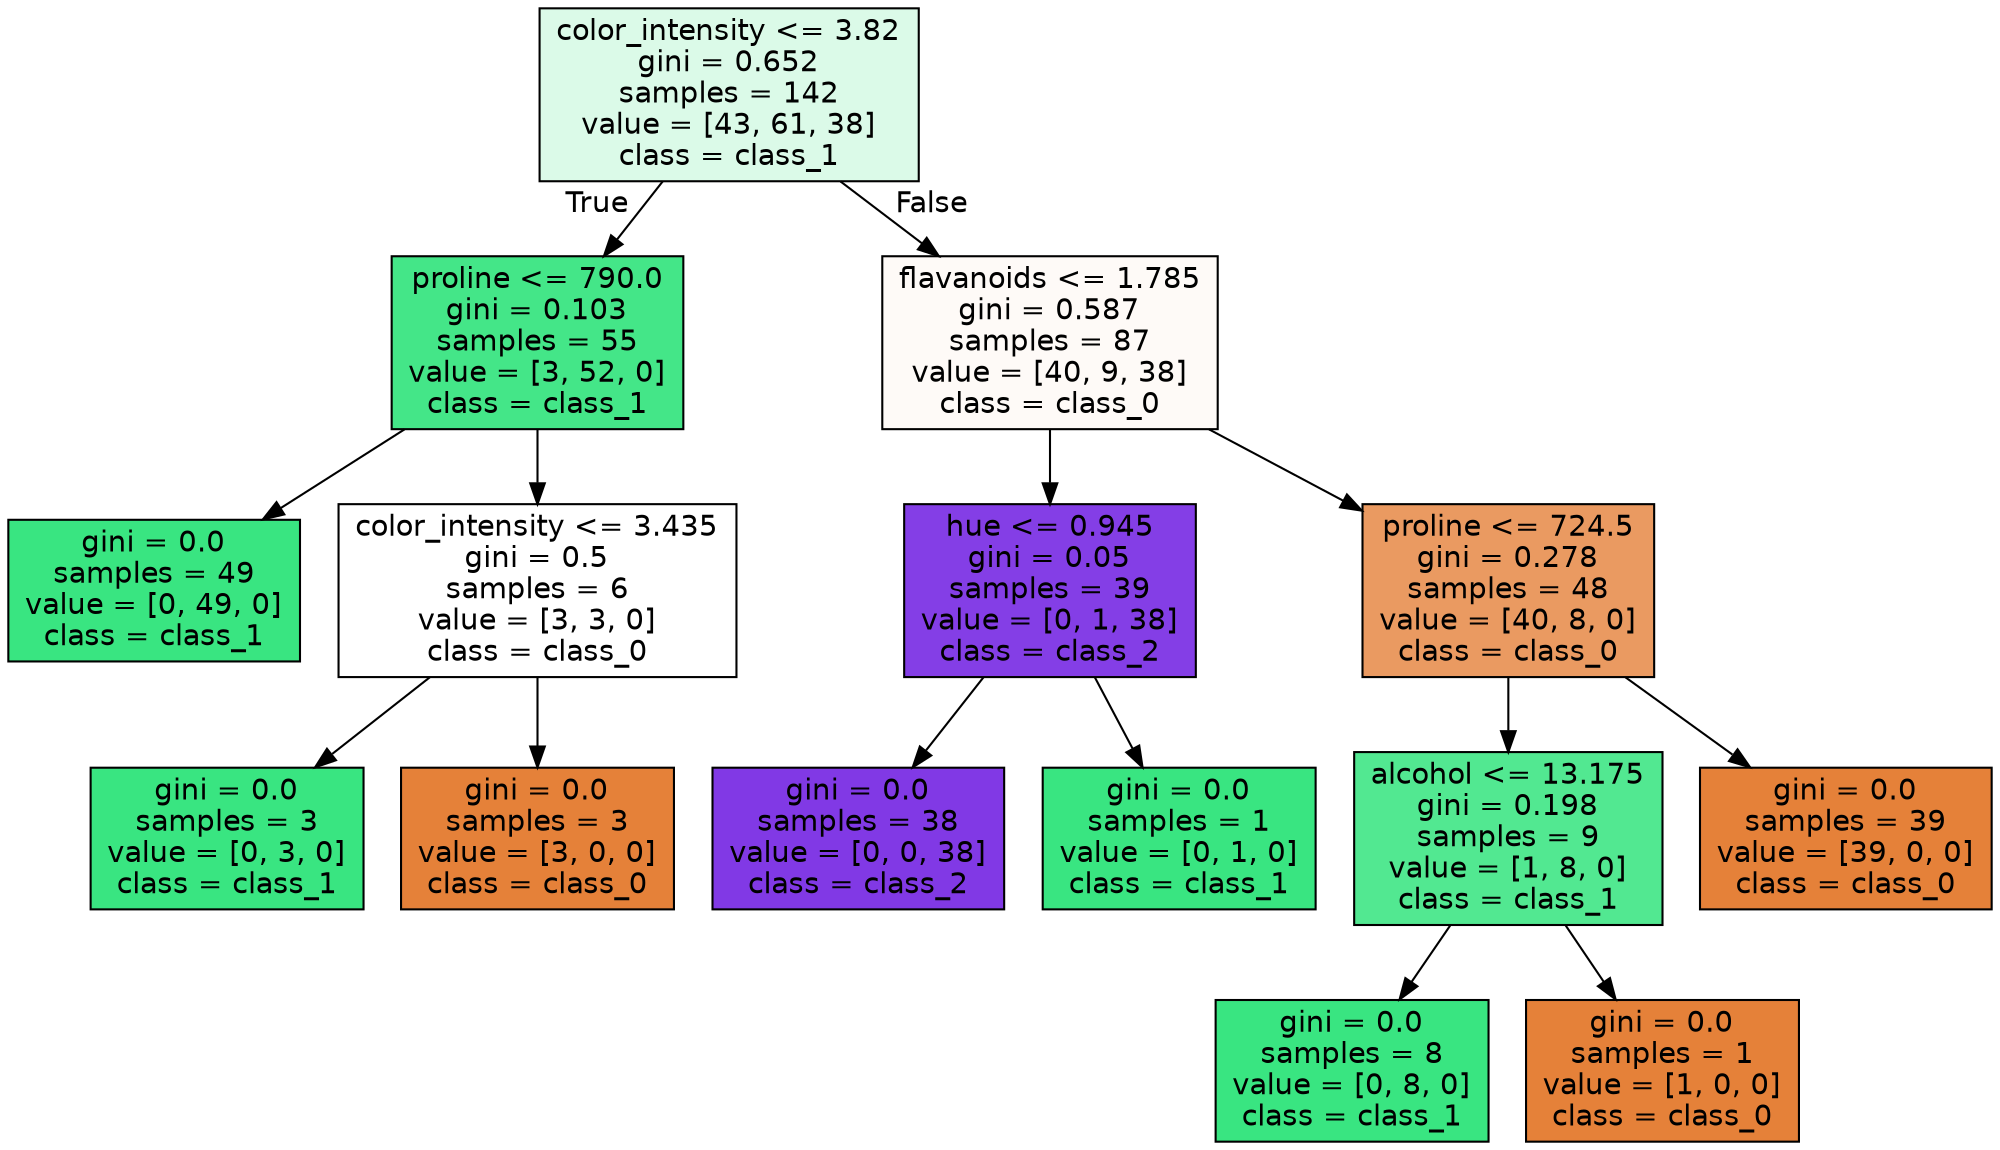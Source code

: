 digraph Tree {
node [shape=box, style="filled", color="black", fontname="helvetica"] ;
edge [fontname="helvetica"] ;
0 [label="color_intensity <= 3.82\ngini = 0.652\nsamples = 142\nvalue = [43, 61, 38]\nclass = class_1", fillcolor="#dbfae8"] ;
1 [label="proline <= 790.0\ngini = 0.103\nsamples = 55\nvalue = [3, 52, 0]\nclass = class_1", fillcolor="#44e688"] ;
0 -> 1 [labeldistance=2.5, labelangle=45, headlabel="True"] ;
2 [label="gini = 0.0\nsamples = 49\nvalue = [0, 49, 0]\nclass = class_1", fillcolor="#39e581"] ;
1 -> 2 ;
3 [label="color_intensity <= 3.435\ngini = 0.5\nsamples = 6\nvalue = [3, 3, 0]\nclass = class_0", fillcolor="#ffffff"] ;
1 -> 3 ;
4 [label="gini = 0.0\nsamples = 3\nvalue = [0, 3, 0]\nclass = class_1", fillcolor="#39e581"] ;
3 -> 4 ;
5 [label="gini = 0.0\nsamples = 3\nvalue = [3, 0, 0]\nclass = class_0", fillcolor="#e58139"] ;
3 -> 5 ;
6 [label="flavanoids <= 1.785\ngini = 0.587\nsamples = 87\nvalue = [40, 9, 38]\nclass = class_0", fillcolor="#fefaf7"] ;
0 -> 6 [labeldistance=2.5, labelangle=-45, headlabel="False"] ;
7 [label="hue <= 0.945\ngini = 0.05\nsamples = 39\nvalue = [0, 1, 38]\nclass = class_2", fillcolor="#843ee6"] ;
6 -> 7 ;
8 [label="gini = 0.0\nsamples = 38\nvalue = [0, 0, 38]\nclass = class_2", fillcolor="#8139e5"] ;
7 -> 8 ;
9 [label="gini = 0.0\nsamples = 1\nvalue = [0, 1, 0]\nclass = class_1", fillcolor="#39e581"] ;
7 -> 9 ;
10 [label="proline <= 724.5\ngini = 0.278\nsamples = 48\nvalue = [40, 8, 0]\nclass = class_0", fillcolor="#ea9a61"] ;
6 -> 10 ;
11 [label="alcohol <= 13.175\ngini = 0.198\nsamples = 9\nvalue = [1, 8, 0]\nclass = class_1", fillcolor="#52e891"] ;
10 -> 11 ;
12 [label="gini = 0.0\nsamples = 8\nvalue = [0, 8, 0]\nclass = class_1", fillcolor="#39e581"] ;
11 -> 12 ;
13 [label="gini = 0.0\nsamples = 1\nvalue = [1, 0, 0]\nclass = class_0", fillcolor="#e58139"] ;
11 -> 13 ;
14 [label="gini = 0.0\nsamples = 39\nvalue = [39, 0, 0]\nclass = class_0", fillcolor="#e58139"] ;
10 -> 14 ;
}